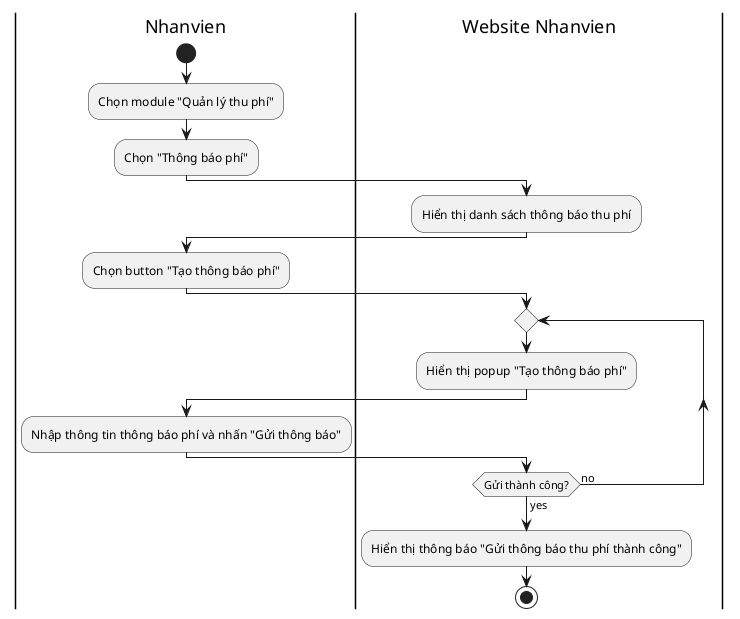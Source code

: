 @startuml

|Nhanvien|
start
:Chọn module "Quản lý thu phí";
:Chọn "Thông báo phí";
|Website Nhanvien|
:Hiển thị danh sách thông báo thu phí;
|Nhanvien|
:Chọn button "Tạo thông báo phí";
|Website Nhanvien|
repeat
:Hiển thị popup "Tạo thông báo phí";
|Nhanvien|
:Nhập thông tin thông báo phí và nhấn "Gửi thông báo";
|Website Nhanvien|
repeat while (Gửi thành công?) is (no) not (yes);
:Hiển thị thông báo "Gửi thông báo thu phí thành công";
stop
@enduml